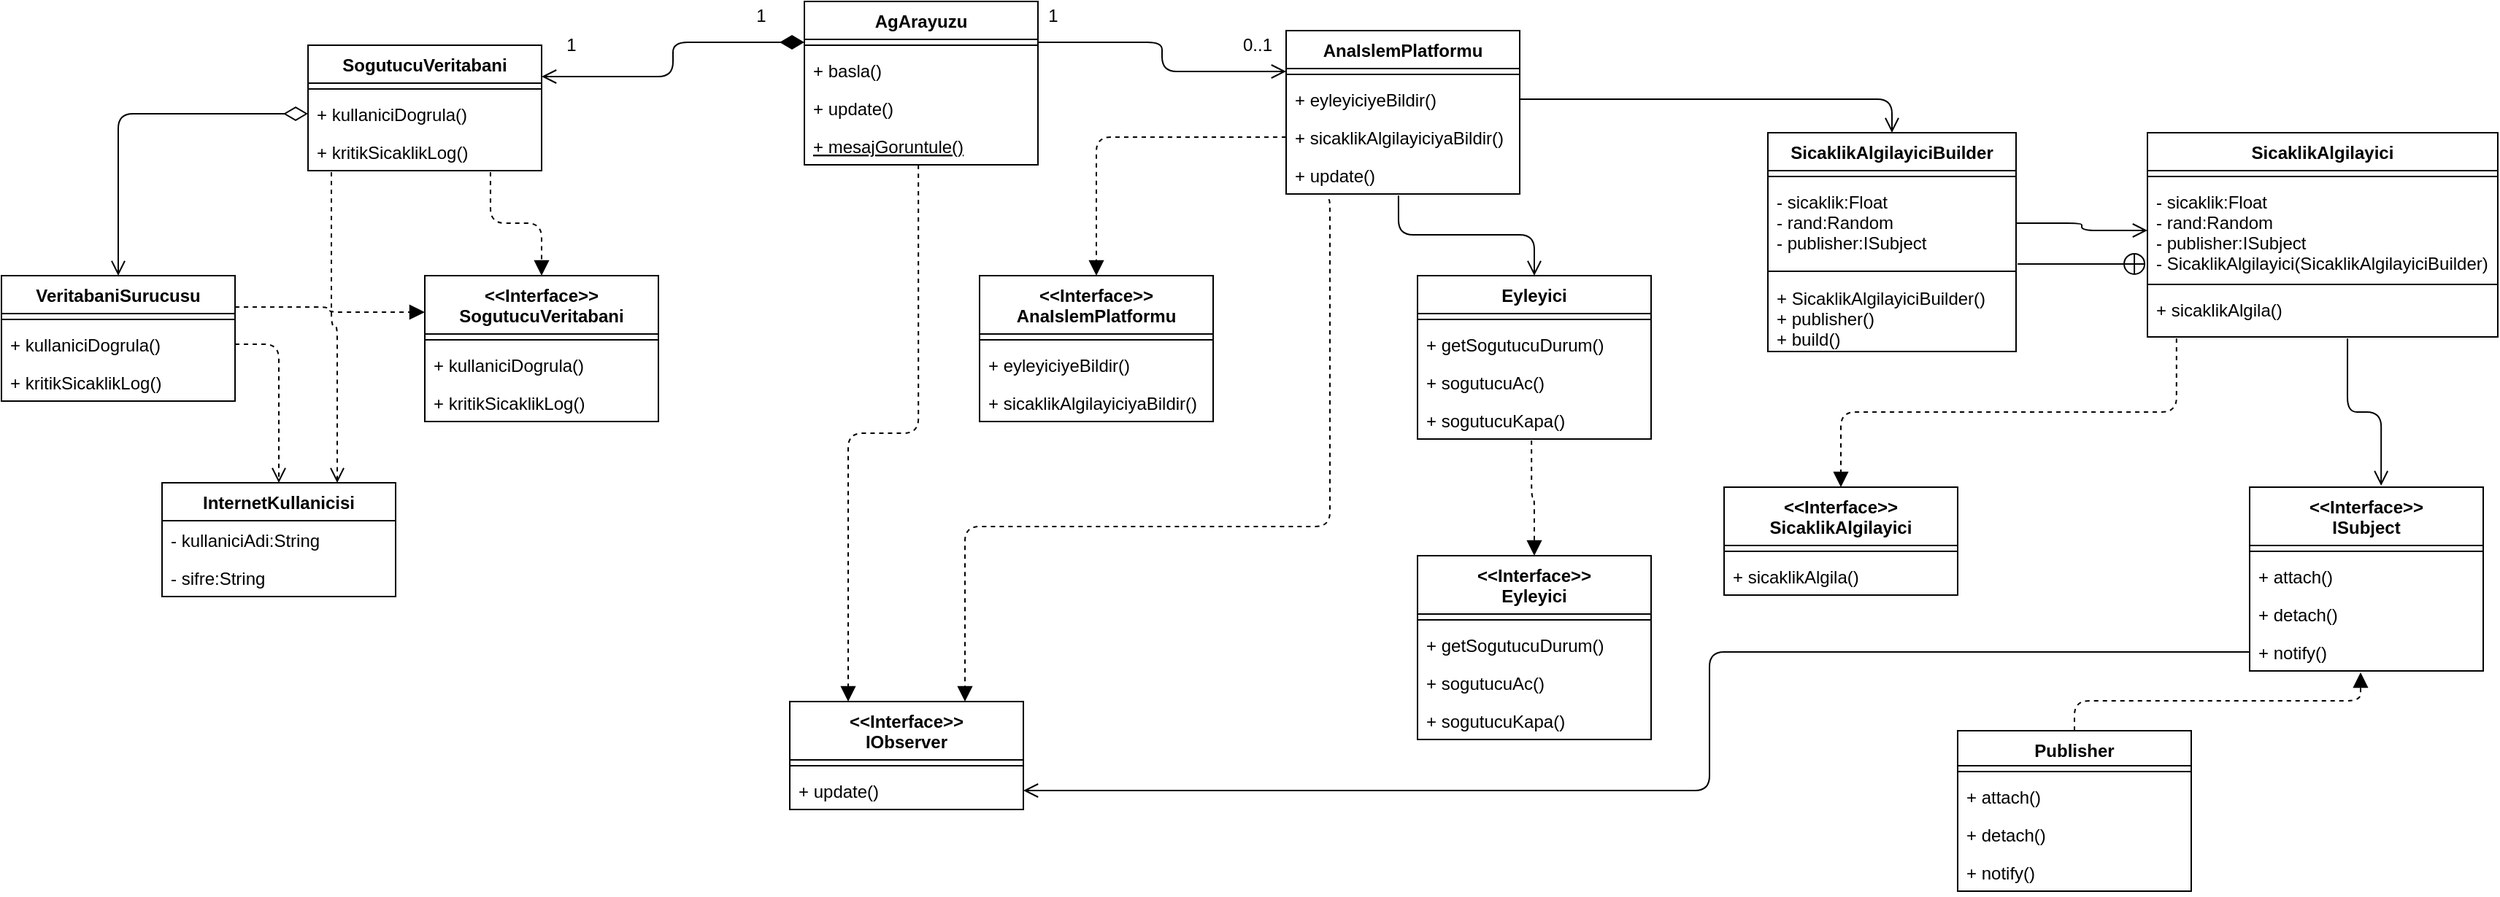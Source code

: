 <mxfile version="14.6.6" type="device"><diagram id="bYdQkOTTUflHLxhr02TS" name="Page-1"><mxGraphModel dx="1422" dy="705" grid="1" gridSize="10" guides="1" tooltips="1" connect="1" arrows="1" fold="1" page="1" pageScale="1" pageWidth="827" pageHeight="1169" math="0" shadow="0"><root><mxCell id="0"/><mxCell id="1" parent="0"/><mxCell id="rokC9NfDUYHUceDexzhJ-1" value="AgArayuzu" style="swimlane;fontStyle=1;align=center;verticalAlign=top;childLayout=stackLayout;horizontal=1;startSize=26;horizontalStack=0;resizeParent=1;resizeParentMax=0;resizeLast=0;collapsible=1;marginBottom=0;" parent="1" vertex="1"><mxGeometry x="610" y="130" width="160" height="112" as="geometry"/></mxCell><mxCell id="rokC9NfDUYHUceDexzhJ-3" value="" style="line;strokeWidth=1;fillColor=none;align=left;verticalAlign=middle;spacingTop=-1;spacingLeft=3;spacingRight=3;rotatable=0;labelPosition=right;points=[];portConstraint=eastwest;" parent="rokC9NfDUYHUceDexzhJ-1" vertex="1"><mxGeometry y="26" width="160" height="8" as="geometry"/></mxCell><mxCell id="rokC9NfDUYHUceDexzhJ-4" value="+ basla()" style="text;strokeColor=none;fillColor=none;align=left;verticalAlign=top;spacingLeft=4;spacingRight=4;overflow=hidden;rotatable=0;points=[[0,0.5],[1,0.5]];portConstraint=eastwest;" parent="rokC9NfDUYHUceDexzhJ-1" vertex="1"><mxGeometry y="34" width="160" height="26" as="geometry"/></mxCell><mxCell id="rokC9NfDUYHUceDexzhJ-6" value="+ update()" style="text;strokeColor=none;fillColor=none;align=left;verticalAlign=top;spacingLeft=4;spacingRight=4;overflow=hidden;rotatable=0;points=[[0,0.5],[1,0.5]];portConstraint=eastwest;fontStyle=0" parent="rokC9NfDUYHUceDexzhJ-1" vertex="1"><mxGeometry y="60" width="160" height="26" as="geometry"/></mxCell><mxCell id="vrQn7AhwpR5XYU44nAxL-9" value="+ mesajGoruntule()" style="text;strokeColor=none;fillColor=none;align=left;verticalAlign=top;spacingLeft=4;spacingRight=4;overflow=hidden;rotatable=0;points=[[0,0.5],[1,0.5]];portConstraint=eastwest;fontStyle=4" vertex="1" parent="rokC9NfDUYHUceDexzhJ-1"><mxGeometry y="86" width="160" height="26" as="geometry"/></mxCell><mxCell id="rokC9NfDUYHUceDexzhJ-7" value="&lt;&lt;Interface&gt;&gt;&#10;SogutucuVeritabani" style="swimlane;fontStyle=1;align=center;verticalAlign=top;childLayout=stackLayout;horizontal=1;startSize=40;horizontalStack=0;resizeParent=1;resizeParentMax=0;resizeLast=0;collapsible=1;marginBottom=0;" parent="1" vertex="1"><mxGeometry x="350" y="318" width="160" height="100" as="geometry"/></mxCell><mxCell id="rokC9NfDUYHUceDexzhJ-8" value="" style="line;strokeWidth=1;fillColor=none;align=left;verticalAlign=middle;spacingTop=-1;spacingLeft=3;spacingRight=3;rotatable=0;labelPosition=right;points=[];portConstraint=eastwest;" parent="rokC9NfDUYHUceDexzhJ-7" vertex="1"><mxGeometry y="40" width="160" height="8" as="geometry"/></mxCell><mxCell id="rokC9NfDUYHUceDexzhJ-9" value="+ kullaniciDogrula()" style="text;strokeColor=none;fillColor=none;align=left;verticalAlign=top;spacingLeft=4;spacingRight=4;overflow=hidden;rotatable=0;points=[[0,0.5],[1,0.5]];portConstraint=eastwest;" parent="rokC9NfDUYHUceDexzhJ-7" vertex="1"><mxGeometry y="48" width="160" height="26" as="geometry"/></mxCell><mxCell id="vrQn7AhwpR5XYU44nAxL-7" value="+ kritikSicaklikLog()" style="text;strokeColor=none;fillColor=none;align=left;verticalAlign=top;spacingLeft=4;spacingRight=4;overflow=hidden;rotatable=0;points=[[0,0.5],[1,0.5]];portConstraint=eastwest;" vertex="1" parent="rokC9NfDUYHUceDexzhJ-7"><mxGeometry y="74" width="160" height="26" as="geometry"/></mxCell><mxCell id="rokC9NfDUYHUceDexzhJ-21" value="InternetKullanicisi" style="swimlane;fontStyle=1;align=center;verticalAlign=top;childLayout=stackLayout;horizontal=1;startSize=26;horizontalStack=0;resizeParent=1;resizeParentMax=0;resizeLast=0;collapsible=1;marginBottom=0;" parent="1" vertex="1"><mxGeometry x="170" y="460" width="160" height="78" as="geometry"/></mxCell><mxCell id="rokC9NfDUYHUceDexzhJ-22" value="- kullaniciAdi:String" style="text;strokeColor=none;fillColor=none;align=left;verticalAlign=top;spacingLeft=4;spacingRight=4;overflow=hidden;rotatable=0;points=[[0,0.5],[1,0.5]];portConstraint=eastwest;" parent="rokC9NfDUYHUceDexzhJ-21" vertex="1"><mxGeometry y="26" width="160" height="26" as="geometry"/></mxCell><mxCell id="rokC9NfDUYHUceDexzhJ-26" value="- sifre:String" style="text;strokeColor=none;fillColor=none;align=left;verticalAlign=top;spacingLeft=4;spacingRight=4;overflow=hidden;rotatable=0;points=[[0,0.5],[1,0.5]];portConstraint=eastwest;" parent="rokC9NfDUYHUceDexzhJ-21" vertex="1"><mxGeometry y="52" width="160" height="26" as="geometry"/></mxCell><mxCell id="rokC9NfDUYHUceDexzhJ-27" value="VeritabaniSurucusu" style="swimlane;fontStyle=1;align=center;verticalAlign=top;childLayout=stackLayout;horizontal=1;startSize=26;horizontalStack=0;resizeParent=1;resizeParentMax=0;resizeLast=0;collapsible=1;marginBottom=0;" parent="1" vertex="1"><mxGeometry x="60" y="318" width="160" height="86" as="geometry"/></mxCell><mxCell id="rokC9NfDUYHUceDexzhJ-28" value="" style="line;strokeWidth=1;fillColor=none;align=left;verticalAlign=middle;spacingTop=-1;spacingLeft=3;spacingRight=3;rotatable=0;labelPosition=right;points=[];portConstraint=eastwest;" parent="rokC9NfDUYHUceDexzhJ-27" vertex="1"><mxGeometry y="26" width="160" height="8" as="geometry"/></mxCell><mxCell id="rokC9NfDUYHUceDexzhJ-29" value="+ kullaniciDogrula()" style="text;strokeColor=none;fillColor=none;align=left;verticalAlign=top;spacingLeft=4;spacingRight=4;overflow=hidden;rotatable=0;points=[[0,0.5],[1,0.5]];portConstraint=eastwest;" parent="rokC9NfDUYHUceDexzhJ-27" vertex="1"><mxGeometry y="34" width="160" height="26" as="geometry"/></mxCell><mxCell id="vrQn7AhwpR5XYU44nAxL-5" value="+ kritikSicaklikLog()" style="text;strokeColor=none;fillColor=none;align=left;verticalAlign=top;spacingLeft=4;spacingRight=4;overflow=hidden;rotatable=0;points=[[0,0.5],[1,0.5]];portConstraint=eastwest;" vertex="1" parent="rokC9NfDUYHUceDexzhJ-27"><mxGeometry y="60" width="160" height="26" as="geometry"/></mxCell><mxCell id="rokC9NfDUYHUceDexzhJ-31" value="SogutucuVeritabani" style="swimlane;fontStyle=1;align=center;verticalAlign=top;childLayout=stackLayout;horizontal=1;startSize=26;horizontalStack=0;resizeParent=1;resizeParentMax=0;resizeLast=0;collapsible=1;marginBottom=0;" parent="1" vertex="1"><mxGeometry x="270" y="160" width="160" height="86" as="geometry"/></mxCell><mxCell id="rokC9NfDUYHUceDexzhJ-32" value="" style="line;strokeWidth=1;fillColor=none;align=left;verticalAlign=middle;spacingTop=-1;spacingLeft=3;spacingRight=3;rotatable=0;labelPosition=right;points=[];portConstraint=eastwest;" parent="rokC9NfDUYHUceDexzhJ-31" vertex="1"><mxGeometry y="26" width="160" height="8" as="geometry"/></mxCell><mxCell id="rokC9NfDUYHUceDexzhJ-33" value="+ kullaniciDogrula()" style="text;strokeColor=none;fillColor=none;align=left;verticalAlign=top;spacingLeft=4;spacingRight=4;overflow=hidden;rotatable=0;points=[[0,0.5],[1,0.5]];portConstraint=eastwest;" parent="rokC9NfDUYHUceDexzhJ-31" vertex="1"><mxGeometry y="34" width="160" height="26" as="geometry"/></mxCell><mxCell id="vrQn7AhwpR5XYU44nAxL-8" value="+ kritikSicaklikLog()" style="text;strokeColor=none;fillColor=none;align=left;verticalAlign=top;spacingLeft=4;spacingRight=4;overflow=hidden;rotatable=0;points=[[0,0.5],[1,0.5]];portConstraint=eastwest;" vertex="1" parent="rokC9NfDUYHUceDexzhJ-31"><mxGeometry y="60" width="160" height="26" as="geometry"/></mxCell><mxCell id="rokC9NfDUYHUceDexzhJ-34" value="AnaIslemPlatformu" style="swimlane;fontStyle=1;align=center;verticalAlign=top;childLayout=stackLayout;horizontal=1;startSize=26;horizontalStack=0;resizeParent=1;resizeParentMax=0;resizeLast=0;collapsible=1;marginBottom=0;" parent="1" vertex="1"><mxGeometry x="940" y="150" width="160" height="112" as="geometry"/></mxCell><mxCell id="rokC9NfDUYHUceDexzhJ-35" value="" style="line;strokeWidth=1;fillColor=none;align=left;verticalAlign=middle;spacingTop=-1;spacingLeft=3;spacingRight=3;rotatable=0;labelPosition=right;points=[];portConstraint=eastwest;" parent="rokC9NfDUYHUceDexzhJ-34" vertex="1"><mxGeometry y="26" width="160" height="8" as="geometry"/></mxCell><mxCell id="rokC9NfDUYHUceDexzhJ-36" value="+ eyleyiciyeBildir()" style="text;strokeColor=none;fillColor=none;align=left;verticalAlign=top;spacingLeft=4;spacingRight=4;overflow=hidden;rotatable=0;points=[[0,0.5],[1,0.5]];portConstraint=eastwest;" parent="rokC9NfDUYHUceDexzhJ-34" vertex="1"><mxGeometry y="34" width="160" height="26" as="geometry"/></mxCell><mxCell id="rokC9NfDUYHUceDexzhJ-37" value="+ sicaklikAlgilayiciyaBildir()" style="text;strokeColor=none;fillColor=none;align=left;verticalAlign=top;spacingLeft=4;spacingRight=4;overflow=hidden;rotatable=0;points=[[0,0.5],[1,0.5]];portConstraint=eastwest;fontStyle=0" parent="rokC9NfDUYHUceDexzhJ-34" vertex="1"><mxGeometry y="60" width="160" height="26" as="geometry"/></mxCell><mxCell id="vrQn7AhwpR5XYU44nAxL-66" value="+ update()" style="text;strokeColor=none;fillColor=none;align=left;verticalAlign=top;spacingLeft=4;spacingRight=4;overflow=hidden;rotatable=0;points=[[0,0.5],[1,0.5]];portConstraint=eastwest;fontStyle=0" vertex="1" parent="rokC9NfDUYHUceDexzhJ-34"><mxGeometry y="86" width="160" height="26" as="geometry"/></mxCell><mxCell id="rokC9NfDUYHUceDexzhJ-38" value="Eyleyici" style="swimlane;fontStyle=1;align=center;verticalAlign=top;childLayout=stackLayout;horizontal=1;startSize=26;horizontalStack=0;resizeParent=1;resizeParentMax=0;resizeLast=0;collapsible=1;marginBottom=0;" parent="1" vertex="1"><mxGeometry x="1030" y="318" width="160" height="112" as="geometry"/></mxCell><mxCell id="rokC9NfDUYHUceDexzhJ-39" value="" style="line;strokeWidth=1;fillColor=none;align=left;verticalAlign=middle;spacingTop=-1;spacingLeft=3;spacingRight=3;rotatable=0;labelPosition=right;points=[];portConstraint=eastwest;" parent="rokC9NfDUYHUceDexzhJ-38" vertex="1"><mxGeometry y="26" width="160" height="8" as="geometry"/></mxCell><mxCell id="rokC9NfDUYHUceDexzhJ-40" value="+ getSogutucuDurum()" style="text;strokeColor=none;fillColor=none;align=left;verticalAlign=top;spacingLeft=4;spacingRight=4;overflow=hidden;rotatable=0;points=[[0,0.5],[1,0.5]];portConstraint=eastwest;" parent="rokC9NfDUYHUceDexzhJ-38" vertex="1"><mxGeometry y="34" width="160" height="26" as="geometry"/></mxCell><mxCell id="rokC9NfDUYHUceDexzhJ-41" value="+ sogutucuAc()" style="text;strokeColor=none;fillColor=none;align=left;verticalAlign=top;spacingLeft=4;spacingRight=4;overflow=hidden;rotatable=0;points=[[0,0.5],[1,0.5]];portConstraint=eastwest;fontStyle=0" parent="rokC9NfDUYHUceDexzhJ-38" vertex="1"><mxGeometry y="60" width="160" height="26" as="geometry"/></mxCell><mxCell id="rokC9NfDUYHUceDexzhJ-50" value="+ sogutucuKapa()" style="text;strokeColor=none;fillColor=none;align=left;verticalAlign=top;spacingLeft=4;spacingRight=4;overflow=hidden;rotatable=0;points=[[0,0.5],[1,0.5]];portConstraint=eastwest;fontStyle=0" parent="rokC9NfDUYHUceDexzhJ-38" vertex="1"><mxGeometry y="86" width="160" height="26" as="geometry"/></mxCell><mxCell id="rokC9NfDUYHUceDexzhJ-42" value="&lt;&lt;Interface&gt;&gt;&#10;AnaIslemPlatformu" style="swimlane;fontStyle=1;align=center;verticalAlign=top;childLayout=stackLayout;horizontal=1;startSize=40;horizontalStack=0;resizeParent=1;resizeParentMax=0;resizeLast=0;collapsible=1;marginBottom=0;" parent="1" vertex="1"><mxGeometry x="730" y="318" width="160" height="100" as="geometry"/></mxCell><mxCell id="rokC9NfDUYHUceDexzhJ-43" value="" style="line;strokeWidth=1;fillColor=none;align=left;verticalAlign=middle;spacingTop=-1;spacingLeft=3;spacingRight=3;rotatable=0;labelPosition=right;points=[];portConstraint=eastwest;" parent="rokC9NfDUYHUceDexzhJ-42" vertex="1"><mxGeometry y="40" width="160" height="8" as="geometry"/></mxCell><mxCell id="rokC9NfDUYHUceDexzhJ-44" value="+ eyleyiciyeBildir()" style="text;strokeColor=none;fillColor=none;align=left;verticalAlign=top;spacingLeft=4;spacingRight=4;overflow=hidden;rotatable=0;points=[[0,0.5],[1,0.5]];portConstraint=eastwest;" parent="rokC9NfDUYHUceDexzhJ-42" vertex="1"><mxGeometry y="48" width="160" height="26" as="geometry"/></mxCell><mxCell id="rokC9NfDUYHUceDexzhJ-45" value="+ sicaklikAlgilayiciyaBildir()" style="text;strokeColor=none;fillColor=none;align=left;verticalAlign=top;spacingLeft=4;spacingRight=4;overflow=hidden;rotatable=0;points=[[0,0.5],[1,0.5]];portConstraint=eastwest;" parent="rokC9NfDUYHUceDexzhJ-42" vertex="1"><mxGeometry y="74" width="160" height="26" as="geometry"/></mxCell><mxCell id="rokC9NfDUYHUceDexzhJ-46" value="SicaklikAlgilayici" style="swimlane;fontStyle=1;align=center;verticalAlign=top;childLayout=stackLayout;horizontal=1;startSize=26;horizontalStack=0;resizeParent=1;resizeParentMax=0;resizeLast=0;collapsible=1;marginBottom=0;" parent="1" vertex="1"><mxGeometry x="1530" y="220" width="240" height="140" as="geometry"/></mxCell><mxCell id="rokC9NfDUYHUceDexzhJ-47" value="" style="line;strokeWidth=1;fillColor=none;align=left;verticalAlign=middle;spacingTop=-1;spacingLeft=3;spacingRight=3;rotatable=0;labelPosition=right;points=[];portConstraint=eastwest;" parent="rokC9NfDUYHUceDexzhJ-46" vertex="1"><mxGeometry y="26" width="240" height="8" as="geometry"/></mxCell><mxCell id="rokC9NfDUYHUceDexzhJ-48" value="- sicaklik:Float&#10;- rand:Random&#10;- publisher:ISubject&#10;- SicaklikAlgilayici(SicaklikAlgilayiciBuilder)" style="text;strokeColor=none;fillColor=none;align=left;verticalAlign=top;spacingLeft=4;spacingRight=4;overflow=hidden;rotatable=0;points=[[0,0.5],[1,0.5]];portConstraint=eastwest;" parent="rokC9NfDUYHUceDexzhJ-46" vertex="1"><mxGeometry y="34" width="240" height="66" as="geometry"/></mxCell><mxCell id="vrQn7AhwpR5XYU44nAxL-31" value="" style="line;strokeWidth=1;fillColor=none;align=left;verticalAlign=middle;spacingTop=-1;spacingLeft=3;spacingRight=3;rotatable=0;labelPosition=right;points=[];portConstraint=eastwest;" vertex="1" parent="rokC9NfDUYHUceDexzhJ-46"><mxGeometry y="100" width="240" height="8" as="geometry"/></mxCell><mxCell id="vrQn7AhwpR5XYU44nAxL-18" value="+ sicaklikAlgila()" style="text;strokeColor=none;fillColor=none;align=left;verticalAlign=top;spacingLeft=4;spacingRight=4;overflow=hidden;rotatable=0;points=[[0,0.5],[1,0.5]];portConstraint=eastwest;" vertex="1" parent="rokC9NfDUYHUceDexzhJ-46"><mxGeometry y="108" width="240" height="32" as="geometry"/></mxCell><mxCell id="rokC9NfDUYHUceDexzhJ-51" value="&lt;&lt;Interface&gt;&gt;&#10;Eyleyici" style="swimlane;fontStyle=1;align=center;verticalAlign=top;childLayout=stackLayout;horizontal=1;startSize=40;horizontalStack=0;resizeParent=1;resizeParentMax=0;resizeLast=0;collapsible=1;marginBottom=0;" parent="1" vertex="1"><mxGeometry x="1030" y="510" width="160" height="126" as="geometry"/></mxCell><mxCell id="rokC9NfDUYHUceDexzhJ-52" value="" style="line;strokeWidth=1;fillColor=none;align=left;verticalAlign=middle;spacingTop=-1;spacingLeft=3;spacingRight=3;rotatable=0;labelPosition=right;points=[];portConstraint=eastwest;" parent="rokC9NfDUYHUceDexzhJ-51" vertex="1"><mxGeometry y="40" width="160" height="8" as="geometry"/></mxCell><mxCell id="rokC9NfDUYHUceDexzhJ-53" value="+ getSogutucuDurum()" style="text;strokeColor=none;fillColor=none;align=left;verticalAlign=top;spacingLeft=4;spacingRight=4;overflow=hidden;rotatable=0;points=[[0,0.5],[1,0.5]];portConstraint=eastwest;" parent="rokC9NfDUYHUceDexzhJ-51" vertex="1"><mxGeometry y="48" width="160" height="26" as="geometry"/></mxCell><mxCell id="rokC9NfDUYHUceDexzhJ-54" value="+ sogutucuAc()" style="text;strokeColor=none;fillColor=none;align=left;verticalAlign=top;spacingLeft=4;spacingRight=4;overflow=hidden;rotatable=0;points=[[0,0.5],[1,0.5]];portConstraint=eastwest;" parent="rokC9NfDUYHUceDexzhJ-51" vertex="1"><mxGeometry y="74" width="160" height="26" as="geometry"/></mxCell><mxCell id="rokC9NfDUYHUceDexzhJ-55" value="+ sogutucuKapa()" style="text;strokeColor=none;fillColor=none;align=left;verticalAlign=top;spacingLeft=4;spacingRight=4;overflow=hidden;rotatable=0;points=[[0,0.5],[1,0.5]];portConstraint=eastwest;" parent="rokC9NfDUYHUceDexzhJ-51" vertex="1"><mxGeometry y="100" width="160" height="26" as="geometry"/></mxCell><mxCell id="rokC9NfDUYHUceDexzhJ-56" value="&lt;&lt;Interface&gt;&gt;&#10;SicaklikAlgilayici" style="swimlane;fontStyle=1;align=center;verticalAlign=top;childLayout=stackLayout;horizontal=1;startSize=40;horizontalStack=0;resizeParent=1;resizeParentMax=0;resizeLast=0;collapsible=1;marginBottom=0;" parent="1" vertex="1"><mxGeometry x="1240" y="463" width="160" height="74" as="geometry"/></mxCell><mxCell id="rokC9NfDUYHUceDexzhJ-57" value="" style="line;strokeWidth=1;fillColor=none;align=left;verticalAlign=middle;spacingTop=-1;spacingLeft=3;spacingRight=3;rotatable=0;labelPosition=right;points=[];portConstraint=eastwest;" parent="rokC9NfDUYHUceDexzhJ-56" vertex="1"><mxGeometry y="40" width="160" height="8" as="geometry"/></mxCell><mxCell id="rokC9NfDUYHUceDexzhJ-58" value="+ sicaklikAlgila()" style="text;strokeColor=none;fillColor=none;align=left;verticalAlign=top;spacingLeft=4;spacingRight=4;overflow=hidden;rotatable=0;points=[[0,0.5],[1,0.5]];portConstraint=eastwest;" parent="rokC9NfDUYHUceDexzhJ-56" vertex="1"><mxGeometry y="48" width="160" height="26" as="geometry"/></mxCell><mxCell id="uIzEzSTIgf_iOA7Yrz-F-2" value="" style="endArrow=diamondThin;endFill=1;endSize=14;html=1;entryX=0;entryY=0.25;entryDx=0;entryDy=0;exitX=1;exitY=0.25;exitDx=0;exitDy=0;edgeStyle=orthogonalEdgeStyle;startArrow=open;startFill=0;targetPerimeterSpacing=0;startSize=8;" parent="1" source="rokC9NfDUYHUceDexzhJ-31" target="rokC9NfDUYHUceDexzhJ-1" edge="1"><mxGeometry width="160" relative="1" as="geometry"><mxPoint x="440" y="110" as="sourcePoint"/><mxPoint x="600" y="110" as="targetPoint"/></mxGeometry></mxCell><mxCell id="uIzEzSTIgf_iOA7Yrz-F-4" value="1" style="text;html=1;align=center;verticalAlign=middle;resizable=0;points=[];autosize=1;strokeColor=none;" parent="1" vertex="1"><mxGeometry x="570" y="130" width="20" height="20" as="geometry"/></mxCell><mxCell id="uIzEzSTIgf_iOA7Yrz-F-5" value="1" style="text;html=1;align=center;verticalAlign=middle;resizable=0;points=[];autosize=1;strokeColor=none;" parent="1" vertex="1"><mxGeometry x="440" y="150" width="20" height="20" as="geometry"/></mxCell><mxCell id="uIzEzSTIgf_iOA7Yrz-F-6" value="" style="endArrow=diamondThin;endFill=0;endSize=14;html=1;exitX=0.5;exitY=0;exitDx=0;exitDy=0;edgeStyle=orthogonalEdgeStyle;startArrow=open;startFill=0;targetPerimeterSpacing=0;startSize=8;entryX=0;entryY=0.5;entryDx=0;entryDy=0;" parent="1" source="rokC9NfDUYHUceDexzhJ-27" target="rokC9NfDUYHUceDexzhJ-33" edge="1"><mxGeometry width="160" relative="1" as="geometry"><mxPoint x="90" y="291.5" as="sourcePoint"/><mxPoint x="230" y="190" as="targetPoint"/></mxGeometry></mxCell><mxCell id="uIzEzSTIgf_iOA7Yrz-F-7" value="" style="endArrow=block;dashed=1;endFill=1;endSize=8;html=1;targetPerimeterSpacing=0;startSize=8;entryX=0.5;entryY=0;entryDx=0;entryDy=0;edgeStyle=orthogonalEdgeStyle;exitX=0.781;exitY=1.038;exitDx=0;exitDy=0;exitPerimeter=0;" parent="1" source="vrQn7AhwpR5XYU44nAxL-8" target="rokC9NfDUYHUceDexzhJ-7" edge="1"><mxGeometry width="160" relative="1" as="geometry"><mxPoint x="409" y="260" as="sourcePoint"/><mxPoint x="350" y="290" as="targetPoint"/></mxGeometry></mxCell><mxCell id="uIzEzSTIgf_iOA7Yrz-F-8" value="" style="endArrow=block;dashed=1;endFill=1;endSize=8;html=1;targetPerimeterSpacing=0;startSize=8;exitX=1;exitY=0.25;exitDx=0;exitDy=0;entryX=0;entryY=0.25;entryDx=0;entryDy=0;edgeStyle=orthogonalEdgeStyle;" parent="1" source="rokC9NfDUYHUceDexzhJ-27" target="rokC9NfDUYHUceDexzhJ-7" edge="1"><mxGeometry width="160" relative="1" as="geometry"><mxPoint x="260" y="306.498" as="sourcePoint"/><mxPoint x="280.96" y="403.51" as="targetPoint"/></mxGeometry></mxCell><mxCell id="uIzEzSTIgf_iOA7Yrz-F-11" value="" style="endArrow=open;dashed=1;endFill=0;endSize=8;html=1;targetPerimeterSpacing=0;startSize=8;entryX=0.75;entryY=0;entryDx=0;entryDy=0;edgeStyle=orthogonalEdgeStyle;exitX=0.1;exitY=1.038;exitDx=0;exitDy=0;exitPerimeter=0;" parent="1" source="vrQn7AhwpR5XYU44nAxL-8" target="rokC9NfDUYHUceDexzhJ-21" edge="1"><mxGeometry width="160" relative="1" as="geometry"><mxPoint x="290" y="280" as="sourcePoint"/><mxPoint x="300.96" y="353.01" as="targetPoint"/></mxGeometry></mxCell><mxCell id="uIzEzSTIgf_iOA7Yrz-F-12" value="" style="endArrow=open;dashed=1;endFill=0;endSize=8;html=1;targetPerimeterSpacing=0;startSize=8;entryX=0.5;entryY=0;entryDx=0;entryDy=0;edgeStyle=orthogonalEdgeStyle;exitX=1;exitY=0.5;exitDx=0;exitDy=0;" parent="1" source="rokC9NfDUYHUceDexzhJ-29" target="rokC9NfDUYHUceDexzhJ-21" edge="1"><mxGeometry width="160" relative="1" as="geometry"><mxPoint x="98" y="417" as="sourcePoint"/><mxPoint x="97.9" y="627" as="targetPoint"/></mxGeometry></mxCell><mxCell id="uIzEzSTIgf_iOA7Yrz-F-13" value="" style="endArrow=none;endFill=0;endSize=14;html=1;entryX=1;entryY=0.25;entryDx=0;entryDy=0;exitX=0;exitY=0.25;exitDx=0;exitDy=0;edgeStyle=orthogonalEdgeStyle;startArrow=open;startFill=0;targetPerimeterSpacing=0;startSize=8;" parent="1" source="rokC9NfDUYHUceDexzhJ-34" target="rokC9NfDUYHUceDexzhJ-1" edge="1"><mxGeometry width="160" relative="1" as="geometry"><mxPoint x="720" y="253.5" as="sourcePoint"/><mxPoint x="900" y="230" as="targetPoint"/></mxGeometry></mxCell><mxCell id="uIzEzSTIgf_iOA7Yrz-F-14" value="0..1" style="text;html=1;align=center;verticalAlign=middle;resizable=0;points=[];autosize=1;strokeColor=none;" parent="1" vertex="1"><mxGeometry x="900" y="150" width="40" height="20" as="geometry"/></mxCell><mxCell id="uIzEzSTIgf_iOA7Yrz-F-15" value="1" style="text;html=1;align=center;verticalAlign=middle;resizable=0;points=[];autosize=1;strokeColor=none;" parent="1" vertex="1"><mxGeometry x="770" y="130" width="20" height="20" as="geometry"/></mxCell><mxCell id="uIzEzSTIgf_iOA7Yrz-F-16" value="" style="endArrow=block;dashed=1;endFill=1;endSize=8;html=1;targetPerimeterSpacing=0;startSize=8;exitX=0;exitY=0.5;exitDx=0;exitDy=0;entryX=0.5;entryY=0;entryDx=0;entryDy=0;edgeStyle=orthogonalEdgeStyle;" parent="1" source="rokC9NfDUYHUceDexzhJ-37" target="rokC9NfDUYHUceDexzhJ-42" edge="1"><mxGeometry width="160" relative="1" as="geometry"><mxPoint x="860" y="199.998" as="sourcePoint"/><mxPoint x="880.96" y="297.01" as="targetPoint"/></mxGeometry></mxCell><mxCell id="uIzEzSTIgf_iOA7Yrz-F-17" value="" style="endArrow=block;dashed=1;endFill=1;endSize=8;html=1;targetPerimeterSpacing=0;startSize=8;entryX=0.5;entryY=0;entryDx=0;entryDy=0;edgeStyle=orthogonalEdgeStyle;exitX=0.488;exitY=1.038;exitDx=0;exitDy=0;exitPerimeter=0;" parent="1" source="rokC9NfDUYHUceDexzhJ-50" target="rokC9NfDUYHUceDexzhJ-51" edge="1"><mxGeometry width="160" relative="1" as="geometry"><mxPoint x="1105.04" y="456.988" as="sourcePoint"/><mxPoint x="960.96" y="567.01" as="targetPoint"/></mxGeometry></mxCell><mxCell id="uIzEzSTIgf_iOA7Yrz-F-18" value="" style="endArrow=block;dashed=1;endFill=1;endSize=8;html=1;targetPerimeterSpacing=0;startSize=8;entryX=0.5;entryY=0;entryDx=0;entryDy=0;edgeStyle=orthogonalEdgeStyle;exitX=0.083;exitY=1.031;exitDx=0;exitDy=0;exitPerimeter=0;" parent="1" source="vrQn7AhwpR5XYU44nAxL-18" target="rokC9NfDUYHUceDexzhJ-56" edge="1"><mxGeometry width="160" relative="1" as="geometry"><mxPoint x="1311" y="402" as="sourcePoint"/><mxPoint x="1310.98" y="450" as="targetPoint"/></mxGeometry></mxCell><mxCell id="uIzEzSTIgf_iOA7Yrz-F-19" value="" style="endArrow=none;endFill=0;endSize=14;html=1;exitX=0.5;exitY=0;exitDx=0;exitDy=0;edgeStyle=orthogonalEdgeStyle;startArrow=open;startFill=0;targetPerimeterSpacing=0;startSize=8;entryX=0.481;entryY=1.038;entryDx=0;entryDy=0;entryPerimeter=0;" parent="1" source="rokC9NfDUYHUceDexzhJ-38" target="vrQn7AhwpR5XYU44nAxL-66" edge="1"><mxGeometry width="160" relative="1" as="geometry"><mxPoint x="1090" y="290" as="sourcePoint"/><mxPoint x="1002" y="277" as="targetPoint"/></mxGeometry></mxCell><mxCell id="vrQn7AhwpR5XYU44nAxL-20" value="SicaklikAlgilayiciBuilder" style="swimlane;fontStyle=1;align=center;verticalAlign=top;childLayout=stackLayout;horizontal=1;startSize=26;horizontalStack=0;resizeParent=1;resizeParentMax=0;resizeLast=0;collapsible=1;marginBottom=0;" vertex="1" parent="1"><mxGeometry x="1270" y="220" width="170" height="150" as="geometry"/></mxCell><mxCell id="vrQn7AhwpR5XYU44nAxL-21" value="" style="line;strokeWidth=1;fillColor=none;align=left;verticalAlign=middle;spacingTop=-1;spacingLeft=3;spacingRight=3;rotatable=0;labelPosition=right;points=[];portConstraint=eastwest;" vertex="1" parent="vrQn7AhwpR5XYU44nAxL-20"><mxGeometry y="26" width="170" height="8" as="geometry"/></mxCell><mxCell id="vrQn7AhwpR5XYU44nAxL-22" value="- sicaklik:Float&#10;- rand:Random&#10;- publisher:ISubject" style="text;strokeColor=none;fillColor=none;align=left;verticalAlign=top;spacingLeft=4;spacingRight=4;overflow=hidden;rotatable=0;points=[[0,0.5],[1,0.5]];portConstraint=eastwest;" vertex="1" parent="vrQn7AhwpR5XYU44nAxL-20"><mxGeometry y="34" width="170" height="56" as="geometry"/></mxCell><mxCell id="vrQn7AhwpR5XYU44nAxL-23" value="" style="line;strokeWidth=1;fillColor=none;align=left;verticalAlign=middle;spacingTop=-1;spacingLeft=3;spacingRight=3;rotatable=0;labelPosition=right;points=[];portConstraint=eastwest;" vertex="1" parent="vrQn7AhwpR5XYU44nAxL-20"><mxGeometry y="90" width="170" height="10" as="geometry"/></mxCell><mxCell id="vrQn7AhwpR5XYU44nAxL-25" value="+ SicaklikAlgilayiciBuilder()&#10;+ publisher()&#10;+ build()" style="text;strokeColor=none;fillColor=none;align=left;verticalAlign=top;spacingLeft=4;spacingRight=4;overflow=hidden;rotatable=0;points=[[0,0.5],[1,0.5]];portConstraint=eastwest;" vertex="1" parent="vrQn7AhwpR5XYU44nAxL-20"><mxGeometry y="100" width="170" height="50" as="geometry"/></mxCell><mxCell id="vrQn7AhwpR5XYU44nAxL-33" value="" style="endArrow=none;endFill=0;endSize=14;html=1;entryX=1;entryY=0.5;entryDx=0;entryDy=0;exitX=0;exitY=0.5;exitDx=0;exitDy=0;edgeStyle=orthogonalEdgeStyle;startArrow=open;startFill=0;targetPerimeterSpacing=0;startSize=8;" edge="1" parent="1" source="rokC9NfDUYHUceDexzhJ-48" target="vrQn7AhwpR5XYU44nAxL-22"><mxGeometry width="160" relative="1" as="geometry"><mxPoint x="1675" y="114.5" as="sourcePoint"/><mxPoint x="1410" y="69.5" as="targetPoint"/></mxGeometry></mxCell><mxCell id="vrQn7AhwpR5XYU44nAxL-34" value="" style="endArrow=none;startArrow=circlePlus;endFill=0;startFill=0;endSize=8;html=1;exitX=-0.004;exitY=0.848;exitDx=0;exitDy=0;exitPerimeter=0;entryX=1.006;entryY=1;entryDx=0;entryDy=0;entryPerimeter=0;elbow=vertical;" edge="1" parent="1" source="rokC9NfDUYHUceDexzhJ-48" target="vrQn7AhwpR5XYU44nAxL-22"><mxGeometry width="160" relative="1" as="geometry"><mxPoint x="1650" y="452" as="sourcePoint"/><mxPoint x="1810" y="452" as="targetPoint"/></mxGeometry></mxCell><mxCell id="vrQn7AhwpR5XYU44nAxL-39" value="&lt;&lt;Interface&gt;&gt;&#10;ISubject" style="swimlane;fontStyle=1;align=center;verticalAlign=top;childLayout=stackLayout;horizontal=1;startSize=40;horizontalStack=0;resizeParent=1;resizeParentMax=0;resizeLast=0;collapsible=1;marginBottom=0;" vertex="1" parent="1"><mxGeometry x="1600" y="463" width="160" height="126" as="geometry"/></mxCell><mxCell id="vrQn7AhwpR5XYU44nAxL-40" value="" style="line;strokeWidth=1;fillColor=none;align=left;verticalAlign=middle;spacingTop=-1;spacingLeft=3;spacingRight=3;rotatable=0;labelPosition=right;points=[];portConstraint=eastwest;" vertex="1" parent="vrQn7AhwpR5XYU44nAxL-39"><mxGeometry y="40" width="160" height="8" as="geometry"/></mxCell><mxCell id="vrQn7AhwpR5XYU44nAxL-41" value="+ attach()" style="text;strokeColor=none;fillColor=none;align=left;verticalAlign=top;spacingLeft=4;spacingRight=4;overflow=hidden;rotatable=0;points=[[0,0.5],[1,0.5]];portConstraint=eastwest;" vertex="1" parent="vrQn7AhwpR5XYU44nAxL-39"><mxGeometry y="48" width="160" height="26" as="geometry"/></mxCell><mxCell id="vrQn7AhwpR5XYU44nAxL-42" value="+ detach()" style="text;strokeColor=none;fillColor=none;align=left;verticalAlign=top;spacingLeft=4;spacingRight=4;overflow=hidden;rotatable=0;points=[[0,0.5],[1,0.5]];portConstraint=eastwest;" vertex="1" parent="vrQn7AhwpR5XYU44nAxL-39"><mxGeometry y="74" width="160" height="26" as="geometry"/></mxCell><mxCell id="vrQn7AhwpR5XYU44nAxL-43" value="+ notify()" style="text;strokeColor=none;fillColor=none;align=left;verticalAlign=top;spacingLeft=4;spacingRight=4;overflow=hidden;rotatable=0;points=[[0,0.5],[1,0.5]];portConstraint=eastwest;" vertex="1" parent="vrQn7AhwpR5XYU44nAxL-39"><mxGeometry y="100" width="160" height="26" as="geometry"/></mxCell><mxCell id="vrQn7AhwpR5XYU44nAxL-48" value="Publisher" style="swimlane;fontStyle=1;align=center;verticalAlign=top;childLayout=stackLayout;horizontal=1;startSize=24;horizontalStack=0;resizeParent=1;resizeParentMax=0;resizeLast=0;collapsible=1;marginBottom=0;" vertex="1" parent="1"><mxGeometry x="1400" y="630" width="160" height="110" as="geometry"/></mxCell><mxCell id="vrQn7AhwpR5XYU44nAxL-49" value="" style="line;strokeWidth=1;fillColor=none;align=left;verticalAlign=middle;spacingTop=-1;spacingLeft=3;spacingRight=3;rotatable=0;labelPosition=right;points=[];portConstraint=eastwest;" vertex="1" parent="vrQn7AhwpR5XYU44nAxL-48"><mxGeometry y="24" width="160" height="8" as="geometry"/></mxCell><mxCell id="vrQn7AhwpR5XYU44nAxL-50" value="+ attach()" style="text;strokeColor=none;fillColor=none;align=left;verticalAlign=top;spacingLeft=4;spacingRight=4;overflow=hidden;rotatable=0;points=[[0,0.5],[1,0.5]];portConstraint=eastwest;" vertex="1" parent="vrQn7AhwpR5XYU44nAxL-48"><mxGeometry y="32" width="160" height="26" as="geometry"/></mxCell><mxCell id="vrQn7AhwpR5XYU44nAxL-51" value="+ detach()" style="text;strokeColor=none;fillColor=none;align=left;verticalAlign=top;spacingLeft=4;spacingRight=4;overflow=hidden;rotatable=0;points=[[0,0.5],[1,0.5]];portConstraint=eastwest;" vertex="1" parent="vrQn7AhwpR5XYU44nAxL-48"><mxGeometry y="58" width="160" height="26" as="geometry"/></mxCell><mxCell id="vrQn7AhwpR5XYU44nAxL-52" value="+ notify()" style="text;strokeColor=none;fillColor=none;align=left;verticalAlign=top;spacingLeft=4;spacingRight=4;overflow=hidden;rotatable=0;points=[[0,0.5],[1,0.5]];portConstraint=eastwest;" vertex="1" parent="vrQn7AhwpR5XYU44nAxL-48"><mxGeometry y="84" width="160" height="26" as="geometry"/></mxCell><mxCell id="vrQn7AhwpR5XYU44nAxL-53" value="&lt;&lt;Interface&gt;&gt;&#10;IObserver" style="swimlane;fontStyle=1;align=center;verticalAlign=top;childLayout=stackLayout;horizontal=1;startSize=40;horizontalStack=0;resizeParent=1;resizeParentMax=0;resizeLast=0;collapsible=1;marginBottom=0;" vertex="1" parent="1"><mxGeometry x="600" y="610" width="160" height="74" as="geometry"/></mxCell><mxCell id="vrQn7AhwpR5XYU44nAxL-54" value="" style="line;strokeWidth=1;fillColor=none;align=left;verticalAlign=middle;spacingTop=-1;spacingLeft=3;spacingRight=3;rotatable=0;labelPosition=right;points=[];portConstraint=eastwest;" vertex="1" parent="vrQn7AhwpR5XYU44nAxL-53"><mxGeometry y="40" width="160" height="8" as="geometry"/></mxCell><mxCell id="vrQn7AhwpR5XYU44nAxL-55" value="+ update()" style="text;strokeColor=none;fillColor=none;align=left;verticalAlign=top;spacingLeft=4;spacingRight=4;overflow=hidden;rotatable=0;points=[[0,0.5],[1,0.5]];portConstraint=eastwest;" vertex="1" parent="vrQn7AhwpR5XYU44nAxL-53"><mxGeometry y="48" width="160" height="26" as="geometry"/></mxCell><mxCell id="vrQn7AhwpR5XYU44nAxL-58" value="" style="endArrow=none;endFill=0;endSize=14;html=1;entryX=0.571;entryY=1.031;entryDx=0;entryDy=0;exitX=0.563;exitY=-0.008;exitDx=0;exitDy=0;edgeStyle=orthogonalEdgeStyle;startArrow=open;startFill=0;targetPerimeterSpacing=0;startSize=8;entryPerimeter=0;exitPerimeter=0;" edge="1" parent="1" source="vrQn7AhwpR5XYU44nAxL-39" target="vrQn7AhwpR5XYU44nAxL-18"><mxGeometry width="160" relative="1" as="geometry"><mxPoint x="1760" y="397" as="sourcePoint"/><mxPoint x="1670" y="392" as="targetPoint"/></mxGeometry></mxCell><mxCell id="vrQn7AhwpR5XYU44nAxL-59" value="" style="endArrow=block;dashed=1;endFill=1;endSize=8;html=1;targetPerimeterSpacing=0;startSize=8;exitX=0.5;exitY=0;exitDx=0;exitDy=0;entryX=0.475;entryY=1.038;entryDx=0;entryDy=0;edgeStyle=orthogonalEdgeStyle;entryPerimeter=0;" edge="1" parent="1" source="vrQn7AhwpR5XYU44nAxL-48" target="vrQn7AhwpR5XYU44nAxL-43"><mxGeometry width="160" relative="1" as="geometry"><mxPoint x="1580" y="632" as="sourcePoint"/><mxPoint x="1480" y="727" as="targetPoint"/></mxGeometry></mxCell><mxCell id="vrQn7AhwpR5XYU44nAxL-62" value="" style="endArrow=none;endFill=0;endSize=14;html=1;entryX=1;entryY=0.5;entryDx=0;entryDy=0;exitX=0.5;exitY=0;exitDx=0;exitDy=0;edgeStyle=orthogonalEdgeStyle;startArrow=open;startFill=0;targetPerimeterSpacing=0;startSize=8;" edge="1" parent="1" source="vrQn7AhwpR5XYU44nAxL-20" target="rokC9NfDUYHUceDexzhJ-36"><mxGeometry width="160" relative="1" as="geometry"><mxPoint x="1360" y="165" as="sourcePoint"/><mxPoint x="1270" y="160" as="targetPoint"/></mxGeometry></mxCell><mxCell id="vrQn7AhwpR5XYU44nAxL-63" value="" style="endArrow=none;endFill=0;endSize=14;html=1;entryX=0;entryY=0.5;entryDx=0;entryDy=0;exitX=1;exitY=0.5;exitDx=0;exitDy=0;edgeStyle=orthogonalEdgeStyle;startArrow=open;startFill=0;targetPerimeterSpacing=0;startSize=8;" edge="1" parent="1" source="vrQn7AhwpR5XYU44nAxL-55" target="vrQn7AhwpR5XYU44nAxL-43"><mxGeometry width="160" relative="1" as="geometry"><mxPoint x="1453.08" y="635.002" as="sourcePoint"/><mxPoint x="1430.04" y="534.002" as="targetPoint"/><Array as="points"><mxPoint x="1230" y="671"/><mxPoint x="1230" y="576"/></Array></mxGeometry></mxCell><mxCell id="vrQn7AhwpR5XYU44nAxL-64" value="" style="endArrow=block;dashed=1;endFill=1;endSize=8;html=1;targetPerimeterSpacing=0;startSize=8;exitX=0.488;exitY=1;exitDx=0;exitDy=0;entryX=0.25;entryY=0;entryDx=0;entryDy=0;edgeStyle=orthogonalEdgeStyle;exitPerimeter=0;" edge="1" parent="1" source="vrQn7AhwpR5XYU44nAxL-9" target="vrQn7AhwpR5XYU44nAxL-53"><mxGeometry width="160" relative="1" as="geometry"><mxPoint x="720" y="390" as="sourcePoint"/><mxPoint x="620" y="485" as="targetPoint"/></mxGeometry></mxCell><mxCell id="vrQn7AhwpR5XYU44nAxL-65" value="" style="endArrow=block;dashed=1;endFill=1;endSize=8;html=1;targetPerimeterSpacing=0;startSize=8;edgeStyle=orthogonalEdgeStyle;entryX=0.75;entryY=0;entryDx=0;entryDy=0;exitX=0.181;exitY=1.154;exitDx=0;exitDy=0;exitPerimeter=0;" edge="1" parent="1" source="vrQn7AhwpR5XYU44nAxL-66" target="vrQn7AhwpR5XYU44nAxL-53"><mxGeometry width="160" relative="1" as="geometry"><mxPoint x="970" y="290" as="sourcePoint"/><mxPoint x="720" y="540" as="targetPoint"/><Array as="points"><mxPoint x="970" y="266"/><mxPoint x="970" y="490"/><mxPoint x="720" y="490"/></Array></mxGeometry></mxCell></root></mxGraphModel></diagram></mxfile>